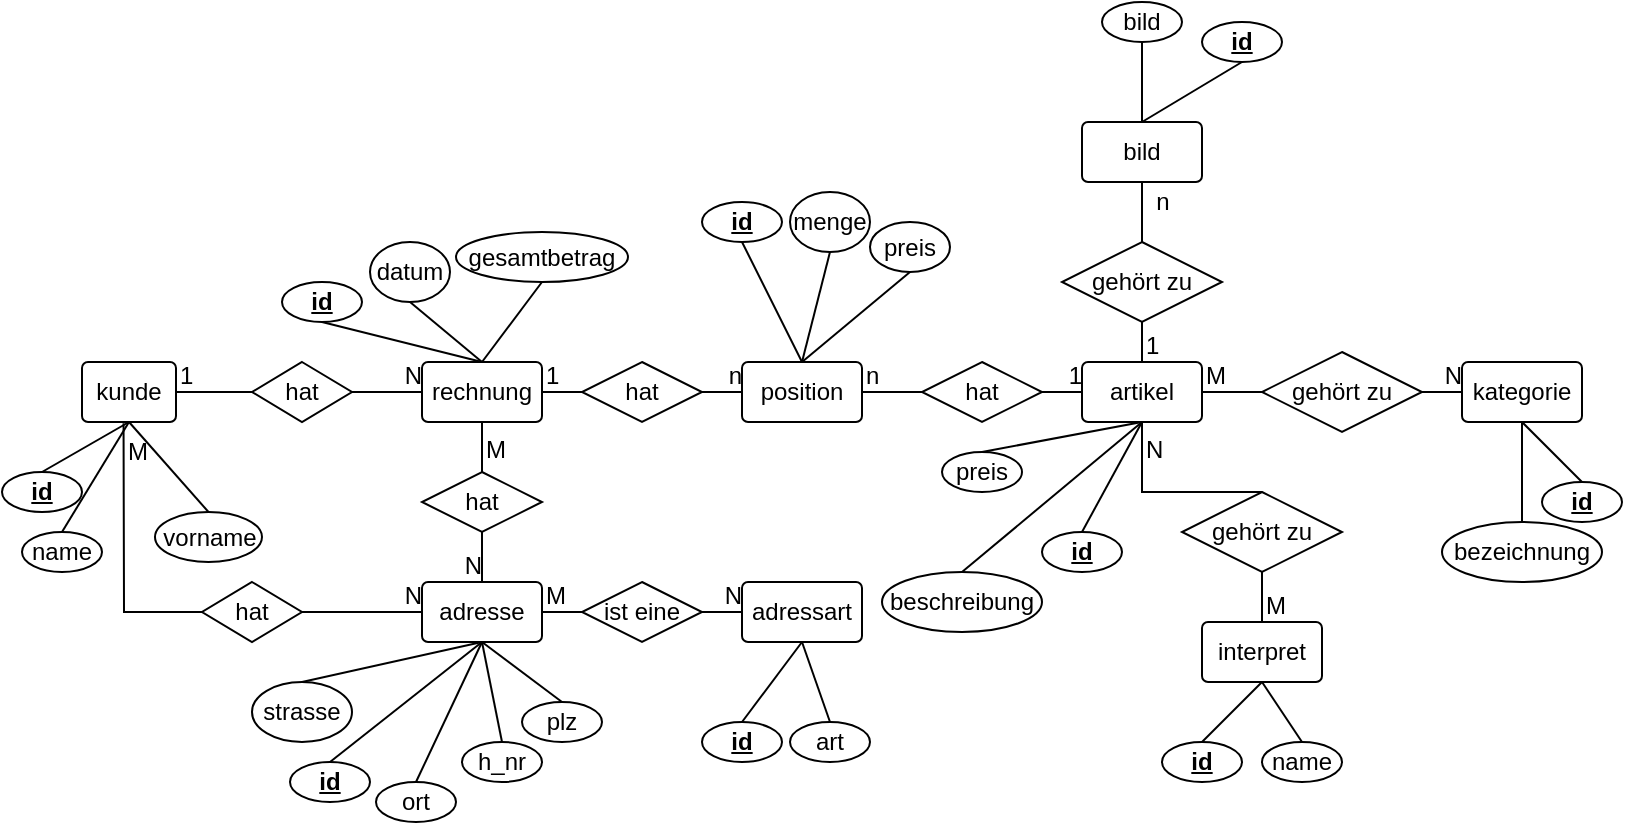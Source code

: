 <mxfile version="16.5.1" type="device"><diagram id="vr4srUJITIzzSfylrd9u" name="Seite-1"><mxGraphModel dx="917" dy="608" grid="1" gridSize="10" guides="1" tooltips="1" connect="1" arrows="1" fold="1" page="1" pageScale="1" pageWidth="827" pageHeight="1169" math="0" shadow="0"><root><mxCell id="0"/><mxCell id="1" parent="0"/><mxCell id="MsUYOweUg_s3ruYuK0v1-1" value="artikel" style="rounded=1;arcSize=10;whiteSpace=wrap;html=1;align=center;" vertex="1" parent="1"><mxGeometry x="540" y="290" width="60" height="30" as="geometry"/></mxCell><mxCell id="MsUYOweUg_s3ruYuK0v1-2" value="kategorie" style="rounded=1;arcSize=10;whiteSpace=wrap;html=1;align=center;" vertex="1" parent="1"><mxGeometry x="730" y="290" width="60" height="30" as="geometry"/></mxCell><mxCell id="MsUYOweUg_s3ruYuK0v1-4" value="" style="endArrow=none;html=1;rounded=0;entryX=0.5;entryY=1;entryDx=0;entryDy=0;exitX=0.5;exitY=0;exitDx=0;exitDy=0;" edge="1" parent="1" source="MsUYOweUg_s3ruYuK0v1-1" target="MsUYOweUg_s3ruYuK0v1-13"><mxGeometry relative="1" as="geometry"><mxPoint x="310" y="450" as="sourcePoint"/><mxPoint x="470" y="450" as="targetPoint"/></mxGeometry></mxCell><mxCell id="MsUYOweUg_s3ruYuK0v1-5" value="1" style="resizable=0;html=1;align=left;verticalAlign=bottom;" connectable="0" vertex="1" parent="MsUYOweUg_s3ruYuK0v1-4"><mxGeometry x="-1" relative="1" as="geometry"/></mxCell><mxCell id="MsUYOweUg_s3ruYuK0v1-6" value="N" style="resizable=0;html=1;align=right;verticalAlign=bottom;" connectable="0" vertex="1" parent="MsUYOweUg_s3ruYuK0v1-4"><mxGeometry x="1" relative="1" as="geometry"/></mxCell><mxCell id="MsUYOweUg_s3ruYuK0v1-7" value="" style="endArrow=none;html=1;rounded=0;entryX=0;entryY=0.5;entryDx=0;entryDy=0;exitX=1;exitY=0.5;exitDx=0;exitDy=0;startArrow=none;" edge="1" parent="1" source="MsUYOweUg_s3ruYuK0v1-3" target="MsUYOweUg_s3ruYuK0v1-2"><mxGeometry relative="1" as="geometry"><mxPoint x="430" y="309.66" as="sourcePoint"/><mxPoint x="590" y="309.66" as="targetPoint"/></mxGeometry></mxCell><mxCell id="MsUYOweUg_s3ruYuK0v1-9" value="N" style="resizable=0;html=1;align=right;verticalAlign=bottom;" connectable="0" vertex="1" parent="MsUYOweUg_s3ruYuK0v1-7"><mxGeometry x="1" relative="1" as="geometry"/></mxCell><mxCell id="MsUYOweUg_s3ruYuK0v1-3" value="gehört zu" style="shape=rhombus;perimeter=rhombusPerimeter;whiteSpace=wrap;html=1;align=center;" vertex="1" parent="1"><mxGeometry x="630" y="285" width="80" height="40" as="geometry"/></mxCell><mxCell id="MsUYOweUg_s3ruYuK0v1-10" value="" style="endArrow=none;html=1;rounded=0;entryX=0;entryY=0.5;entryDx=0;entryDy=0;exitX=1;exitY=0.5;exitDx=0;exitDy=0;" edge="1" parent="1" source="MsUYOweUg_s3ruYuK0v1-1" target="MsUYOweUg_s3ruYuK0v1-3"><mxGeometry relative="1" as="geometry"><mxPoint x="414" y="305" as="sourcePoint"/><mxPoint x="600" y="305" as="targetPoint"/></mxGeometry></mxCell><mxCell id="MsUYOweUg_s3ruYuK0v1-11" value="M" style="resizable=0;html=1;align=left;verticalAlign=bottom;" connectable="0" vertex="1" parent="MsUYOweUg_s3ruYuK0v1-10"><mxGeometry x="-1" relative="1" as="geometry"/></mxCell><mxCell id="MsUYOweUg_s3ruYuK0v1-13" value="bild" style="rounded=1;arcSize=10;whiteSpace=wrap;html=1;align=center;" vertex="1" parent="1"><mxGeometry x="540" y="170" width="60" height="30" as="geometry"/></mxCell><mxCell id="MsUYOweUg_s3ruYuK0v1-14" value="gehört zu" style="shape=rhombus;perimeter=rhombusPerimeter;whiteSpace=wrap;html=1;align=center;" vertex="1" parent="1"><mxGeometry x="530" y="230" width="80" height="40" as="geometry"/></mxCell><mxCell id="MsUYOweUg_s3ruYuK0v1-15" value="n" style="text;html=1;align=center;verticalAlign=middle;resizable=0;points=[];autosize=1;strokeColor=none;fillColor=none;" vertex="1" parent="1"><mxGeometry x="570" y="200" width="20" height="20" as="geometry"/></mxCell><mxCell id="MsUYOweUg_s3ruYuK0v1-16" value="&lt;b&gt;&lt;u&gt;id&lt;/u&gt;&lt;/b&gt;" style="ellipse;whiteSpace=wrap;html=1;align=center;" vertex="1" parent="1"><mxGeometry x="600" y="120" width="40" height="20" as="geometry"/></mxCell><mxCell id="MsUYOweUg_s3ruYuK0v1-17" value="" style="endArrow=none;html=1;rounded=0;exitX=0.5;exitY=1;exitDx=0;exitDy=0;entryX=0.5;entryY=0;entryDx=0;entryDy=0;" edge="1" parent="1" source="MsUYOweUg_s3ruYuK0v1-16" target="MsUYOweUg_s3ruYuK0v1-13"><mxGeometry relative="1" as="geometry"><mxPoint x="420" y="270" as="sourcePoint"/><mxPoint x="580" y="270" as="targetPoint"/></mxGeometry></mxCell><mxCell id="MsUYOweUg_s3ruYuK0v1-18" value="bild" style="ellipse;whiteSpace=wrap;html=1;align=center;" vertex="1" parent="1"><mxGeometry x="550" y="110" width="40" height="20" as="geometry"/></mxCell><mxCell id="MsUYOweUg_s3ruYuK0v1-19" value="" style="endArrow=none;html=1;rounded=0;exitX=0.5;exitY=1;exitDx=0;exitDy=0;entryX=0.5;entryY=0;entryDx=0;entryDy=0;" edge="1" parent="1" source="MsUYOweUg_s3ruYuK0v1-18" target="MsUYOweUg_s3ruYuK0v1-13"><mxGeometry relative="1" as="geometry"><mxPoint x="350" y="260" as="sourcePoint"/><mxPoint x="500" y="160" as="targetPoint"/></mxGeometry></mxCell><mxCell id="MsUYOweUg_s3ruYuK0v1-20" value="&lt;b&gt;&lt;u&gt;id&lt;/u&gt;&lt;/b&gt;" style="ellipse;whiteSpace=wrap;html=1;align=center;" vertex="1" parent="1"><mxGeometry x="520" y="375" width="40" height="20" as="geometry"/></mxCell><mxCell id="MsUYOweUg_s3ruYuK0v1-21" value="" style="endArrow=none;html=1;rounded=0;exitX=0.5;exitY=0;exitDx=0;exitDy=0;" edge="1" parent="1" source="MsUYOweUg_s3ruYuK0v1-20"><mxGeometry relative="1" as="geometry"><mxPoint x="430" y="500" as="sourcePoint"/><mxPoint x="570" y="320" as="targetPoint"/></mxGeometry></mxCell><mxCell id="MsUYOweUg_s3ruYuK0v1-22" value="name" style="ellipse;whiteSpace=wrap;html=1;align=center;" vertex="1" parent="1"><mxGeometry x="630" y="480" width="40" height="20" as="geometry"/></mxCell><mxCell id="MsUYOweUg_s3ruYuK0v1-23" value="" style="endArrow=none;html=1;rounded=0;exitX=0.5;exitY=0;exitDx=0;exitDy=0;entryX=0.5;entryY=1;entryDx=0;entryDy=0;" edge="1" parent="1" source="MsUYOweUg_s3ruYuK0v1-22" target="MsUYOweUg_s3ruYuK0v1-106"><mxGeometry relative="1" as="geometry"><mxPoint x="490" y="720" as="sourcePoint"/><mxPoint x="750" y="480" as="targetPoint"/></mxGeometry></mxCell><mxCell id="MsUYOweUg_s3ruYuK0v1-24" value="preis" style="ellipse;whiteSpace=wrap;html=1;align=center;" vertex="1" parent="1"><mxGeometry x="470" y="335" width="40" height="20" as="geometry"/></mxCell><mxCell id="MsUYOweUg_s3ruYuK0v1-25" value="" style="endArrow=none;html=1;rounded=0;exitX=0.5;exitY=0;exitDx=0;exitDy=0;entryX=0.5;entryY=1;entryDx=0;entryDy=0;" edge="1" parent="1" source="MsUYOweUg_s3ruYuK0v1-24" target="MsUYOweUg_s3ruYuK0v1-1"><mxGeometry relative="1" as="geometry"><mxPoint x="260" y="560" as="sourcePoint"/><mxPoint x="520" y="320" as="targetPoint"/></mxGeometry></mxCell><mxCell id="MsUYOweUg_s3ruYuK0v1-26" value="beschreibung" style="ellipse;whiteSpace=wrap;html=1;align=center;" vertex="1" parent="1"><mxGeometry x="440" y="395" width="80" height="30" as="geometry"/></mxCell><mxCell id="MsUYOweUg_s3ruYuK0v1-27" value="" style="endArrow=none;html=1;rounded=0;exitX=0.5;exitY=0;exitDx=0;exitDy=0;entryX=0.5;entryY=1;entryDx=0;entryDy=0;" edge="1" parent="1" source="MsUYOweUg_s3ruYuK0v1-26" target="MsUYOweUg_s3ruYuK0v1-1"><mxGeometry relative="1" as="geometry"><mxPoint x="330" y="580" as="sourcePoint"/><mxPoint x="590" y="340" as="targetPoint"/></mxGeometry></mxCell><mxCell id="MsUYOweUg_s3ruYuK0v1-28" value="&lt;b&gt;&lt;u&gt;id&lt;/u&gt;&lt;/b&gt;" style="ellipse;whiteSpace=wrap;html=1;align=center;" vertex="1" parent="1"><mxGeometry x="770" y="350" width="40" height="20" as="geometry"/></mxCell><mxCell id="MsUYOweUg_s3ruYuK0v1-29" value="" style="endArrow=none;html=1;rounded=0;exitX=0.5;exitY=0;exitDx=0;exitDy=0;entryX=0.5;entryY=1;entryDx=0;entryDy=0;" edge="1" parent="1" source="MsUYOweUg_s3ruYuK0v1-28" target="MsUYOweUg_s3ruYuK0v1-2"><mxGeometry relative="1" as="geometry"><mxPoint x="580" y="550" as="sourcePoint"/><mxPoint x="720" y="370" as="targetPoint"/></mxGeometry></mxCell><mxCell id="MsUYOweUg_s3ruYuK0v1-30" value="bezeichnung" style="ellipse;whiteSpace=wrap;html=1;align=center;" vertex="1" parent="1"><mxGeometry x="720" y="370" width="80" height="30" as="geometry"/></mxCell><mxCell id="MsUYOweUg_s3ruYuK0v1-31" value="" style="endArrow=none;html=1;rounded=0;exitX=0.5;exitY=0;exitDx=0;exitDy=0;entryX=0.5;entryY=1;entryDx=0;entryDy=0;" edge="1" parent="1" source="MsUYOweUg_s3ruYuK0v1-30" target="MsUYOweUg_s3ruYuK0v1-2"><mxGeometry relative="1" as="geometry"><mxPoint x="490" y="590" as="sourcePoint"/><mxPoint x="730" y="330" as="targetPoint"/></mxGeometry></mxCell><mxCell id="MsUYOweUg_s3ruYuK0v1-32" value="rechnung" style="rounded=1;arcSize=10;whiteSpace=wrap;html=1;align=center;" vertex="1" parent="1"><mxGeometry x="210" y="290" width="60" height="30" as="geometry"/></mxCell><mxCell id="MsUYOweUg_s3ruYuK0v1-33" value="position" style="rounded=1;arcSize=10;whiteSpace=wrap;html=1;align=center;" vertex="1" parent="1"><mxGeometry x="370" y="290" width="60" height="30" as="geometry"/></mxCell><mxCell id="MsUYOweUg_s3ruYuK0v1-34" value="adresse" style="rounded=1;arcSize=10;whiteSpace=wrap;html=1;align=center;" vertex="1" parent="1"><mxGeometry x="210" y="400" width="60" height="30" as="geometry"/></mxCell><mxCell id="MsUYOweUg_s3ruYuK0v1-35" value="adressart" style="rounded=1;arcSize=10;whiteSpace=wrap;html=1;align=center;" vertex="1" parent="1"><mxGeometry x="370" y="400" width="60" height="30" as="geometry"/></mxCell><mxCell id="MsUYOweUg_s3ruYuK0v1-36" value="&lt;b&gt;&lt;u&gt;id&lt;/u&gt;&lt;/b&gt;" style="ellipse;whiteSpace=wrap;html=1;align=center;" vertex="1" parent="1"><mxGeometry x="350" y="210" width="40" height="20" as="geometry"/></mxCell><mxCell id="MsUYOweUg_s3ruYuK0v1-37" value="" style="endArrow=none;html=1;rounded=0;exitX=0.5;exitY=1;exitDx=0;exitDy=0;entryX=0.5;entryY=0;entryDx=0;entryDy=0;" edge="1" parent="1" source="MsUYOweUg_s3ruYuK0v1-36" target="MsUYOweUg_s3ruYuK0v1-33"><mxGeometry relative="1" as="geometry"><mxPoint x="210" y="380" as="sourcePoint"/><mxPoint x="350" y="200" as="targetPoint"/></mxGeometry></mxCell><mxCell id="MsUYOweUg_s3ruYuK0v1-38" value="" style="endArrow=none;html=1;rounded=0;exitX=1;exitY=0.5;exitDx=0;exitDy=0;entryX=0;entryY=0.5;entryDx=0;entryDy=0;" edge="1" parent="1" source="MsUYOweUg_s3ruYuK0v1-33" target="MsUYOweUg_s3ruYuK0v1-1"><mxGeometry relative="1" as="geometry"><mxPoint x="420" y="270" as="sourcePoint"/><mxPoint x="580" y="270" as="targetPoint"/></mxGeometry></mxCell><mxCell id="MsUYOweUg_s3ruYuK0v1-39" value="n" style="resizable=0;html=1;align=left;verticalAlign=bottom;" connectable="0" vertex="1" parent="MsUYOweUg_s3ruYuK0v1-38"><mxGeometry x="-1" relative="1" as="geometry"/></mxCell><mxCell id="MsUYOweUg_s3ruYuK0v1-40" value="1" style="resizable=0;html=1;align=right;verticalAlign=bottom;" connectable="0" vertex="1" parent="MsUYOweUg_s3ruYuK0v1-38"><mxGeometry x="1" relative="1" as="geometry"/></mxCell><mxCell id="MsUYOweUg_s3ruYuK0v1-41" value="hat" style="shape=rhombus;perimeter=rhombusPerimeter;whiteSpace=wrap;html=1;align=center;" vertex="1" parent="1"><mxGeometry x="460" y="290" width="60" height="30" as="geometry"/></mxCell><mxCell id="MsUYOweUg_s3ruYuK0v1-42" value="menge" style="ellipse;whiteSpace=wrap;html=1;align=center;" vertex="1" parent="1"><mxGeometry x="394" y="205" width="40" height="30" as="geometry"/></mxCell><mxCell id="MsUYOweUg_s3ruYuK0v1-43" value="" style="endArrow=none;html=1;rounded=0;exitX=0.5;exitY=1;exitDx=0;exitDy=0;entryX=0.5;entryY=0;entryDx=0;entryDy=0;" edge="1" parent="1" source="MsUYOweUg_s3ruYuK0v1-42" target="MsUYOweUg_s3ruYuK0v1-33"><mxGeometry relative="1" as="geometry"><mxPoint x="160" y="380" as="sourcePoint"/><mxPoint x="470" y="140" as="targetPoint"/></mxGeometry></mxCell><mxCell id="MsUYOweUg_s3ruYuK0v1-44" value="preis" style="ellipse;whiteSpace=wrap;html=1;align=center;" vertex="1" parent="1"><mxGeometry x="434" y="220" width="40" height="25" as="geometry"/></mxCell><mxCell id="MsUYOweUg_s3ruYuK0v1-45" value="" style="endArrow=none;html=1;rounded=0;exitX=0.5;exitY=1;exitDx=0;exitDy=0;entryX=0.5;entryY=0;entryDx=0;entryDy=0;" edge="1" parent="1" source="MsUYOweUg_s3ruYuK0v1-44" target="MsUYOweUg_s3ruYuK0v1-33"><mxGeometry relative="1" as="geometry"><mxPoint x="226" y="380" as="sourcePoint"/><mxPoint x="466" y="290" as="targetPoint"/></mxGeometry></mxCell><mxCell id="MsUYOweUg_s3ruYuK0v1-46" value="" style="endArrow=none;html=1;rounded=0;entryX=0;entryY=0.5;entryDx=0;entryDy=0;exitX=1;exitY=0.5;exitDx=0;exitDy=0;" edge="1" parent="1" source="MsUYOweUg_s3ruYuK0v1-32"><mxGeometry relative="1" as="geometry"><mxPoint x="260" y="305" as="sourcePoint"/><mxPoint x="370" y="305" as="targetPoint"/></mxGeometry></mxCell><mxCell id="MsUYOweUg_s3ruYuK0v1-47" value="1" style="resizable=0;html=1;align=left;verticalAlign=bottom;" connectable="0" vertex="1" parent="MsUYOweUg_s3ruYuK0v1-46"><mxGeometry x="-1" relative="1" as="geometry"/></mxCell><mxCell id="MsUYOweUg_s3ruYuK0v1-48" value="n" style="resizable=0;html=1;align=right;verticalAlign=bottom;" connectable="0" vertex="1" parent="MsUYOweUg_s3ruYuK0v1-46"><mxGeometry x="1" relative="1" as="geometry"/></mxCell><mxCell id="MsUYOweUg_s3ruYuK0v1-49" value="hat" style="shape=rhombus;perimeter=rhombusPerimeter;whiteSpace=wrap;html=1;align=center;" vertex="1" parent="1"><mxGeometry x="290" y="290" width="60" height="30" as="geometry"/></mxCell><mxCell id="MsUYOweUg_s3ruYuK0v1-51" value="&lt;b&gt;&lt;u&gt;id&lt;/u&gt;&lt;/b&gt;" style="ellipse;whiteSpace=wrap;html=1;align=center;" vertex="1" parent="1"><mxGeometry x="140" y="250" width="40" height="20" as="geometry"/></mxCell><mxCell id="MsUYOweUg_s3ruYuK0v1-52" value="" style="endArrow=none;html=1;rounded=0;exitX=0.5;exitY=1;exitDx=0;exitDy=0;entryX=0.5;entryY=0;entryDx=0;entryDy=0;" edge="1" parent="1" source="MsUYOweUg_s3ruYuK0v1-51" target="MsUYOweUg_s3ruYuK0v1-32"><mxGeometry relative="1" as="geometry"><mxPoint x="40" y="380" as="sourcePoint"/><mxPoint x="230" y="290" as="targetPoint"/></mxGeometry></mxCell><mxCell id="MsUYOweUg_s3ruYuK0v1-53" value="datum" style="ellipse;whiteSpace=wrap;html=1;align=center;" vertex="1" parent="1"><mxGeometry x="184" y="230" width="40" height="30" as="geometry"/></mxCell><mxCell id="MsUYOweUg_s3ruYuK0v1-54" value="" style="endArrow=none;html=1;rounded=0;exitX=0.5;exitY=1;exitDx=0;exitDy=0;entryX=0.5;entryY=0;entryDx=0;entryDy=0;" edge="1" parent="1" source="MsUYOweUg_s3ruYuK0v1-53" target="MsUYOweUg_s3ruYuK0v1-32"><mxGeometry relative="1" as="geometry"><mxPoint x="6" y="395" as="sourcePoint"/><mxPoint x="246" y="305" as="targetPoint"/></mxGeometry></mxCell><mxCell id="MsUYOweUg_s3ruYuK0v1-55" value="gesamtbetrag" style="ellipse;whiteSpace=wrap;html=1;align=center;" vertex="1" parent="1"><mxGeometry x="227" y="225" width="86" height="25" as="geometry"/></mxCell><mxCell id="MsUYOweUg_s3ruYuK0v1-56" value="" style="endArrow=none;html=1;rounded=0;exitX=0.5;exitY=1;exitDx=0;exitDy=0;entryX=0.5;entryY=0;entryDx=0;entryDy=0;" edge="1" parent="1" source="MsUYOweUg_s3ruYuK0v1-55" target="MsUYOweUg_s3ruYuK0v1-32"><mxGeometry relative="1" as="geometry"><mxPoint x="66" y="375" as="sourcePoint"/><mxPoint x="240" y="285" as="targetPoint"/></mxGeometry></mxCell><mxCell id="MsUYOweUg_s3ruYuK0v1-58" value="" style="endArrow=none;html=1;rounded=0;exitX=0.5;exitY=1;exitDx=0;exitDy=0;entryX=0.5;entryY=0;entryDx=0;entryDy=0;startArrow=none;" edge="1" parent="1" source="MsUYOweUg_s3ruYuK0v1-57" target="MsUYOweUg_s3ruYuK0v1-34"><mxGeometry relative="1" as="geometry"><mxPoint x="420" y="270" as="sourcePoint"/><mxPoint x="580" y="270" as="targetPoint"/></mxGeometry></mxCell><mxCell id="MsUYOweUg_s3ruYuK0v1-60" value="N" style="resizable=0;html=1;align=right;verticalAlign=bottom;" connectable="0" vertex="1" parent="MsUYOweUg_s3ruYuK0v1-58"><mxGeometry x="1" relative="1" as="geometry"/></mxCell><mxCell id="MsUYOweUg_s3ruYuK0v1-57" value="hat" style="shape=rhombus;perimeter=rhombusPerimeter;whiteSpace=wrap;html=1;align=center;" vertex="1" parent="1"><mxGeometry x="210" y="345" width="60" height="30" as="geometry"/></mxCell><mxCell id="MsUYOweUg_s3ruYuK0v1-61" value="" style="endArrow=none;html=1;rounded=0;exitX=0.5;exitY=1;exitDx=0;exitDy=0;entryX=0.5;entryY=0;entryDx=0;entryDy=0;" edge="1" parent="1" source="MsUYOweUg_s3ruYuK0v1-32" target="MsUYOweUg_s3ruYuK0v1-57"><mxGeometry relative="1" as="geometry"><mxPoint x="240" y="320" as="sourcePoint"/><mxPoint x="240" y="400" as="targetPoint"/></mxGeometry></mxCell><mxCell id="MsUYOweUg_s3ruYuK0v1-62" value="M" style="resizable=0;html=1;align=left;verticalAlign=top;" connectable="0" vertex="1" parent="MsUYOweUg_s3ruYuK0v1-61"><mxGeometry x="-1" relative="1" as="geometry"/></mxCell><mxCell id="MsUYOweUg_s3ruYuK0v1-64" value="strasse" style="ellipse;whiteSpace=wrap;html=1;align=center;" vertex="1" parent="1"><mxGeometry x="125" y="450" width="50" height="30" as="geometry"/></mxCell><mxCell id="MsUYOweUg_s3ruYuK0v1-65" value="&lt;b&gt;&lt;u&gt;id&lt;/u&gt;&lt;/b&gt;" style="ellipse;whiteSpace=wrap;html=1;align=center;" vertex="1" parent="1"><mxGeometry x="350" y="470" width="40" height="20" as="geometry"/></mxCell><mxCell id="MsUYOweUg_s3ruYuK0v1-66" value="" style="endArrow=none;html=1;rounded=0;exitX=0.5;exitY=0;exitDx=0;exitDy=0;entryX=0.5;entryY=1;entryDx=0;entryDy=0;" edge="1" parent="1" source="MsUYOweUg_s3ruYuK0v1-65" target="MsUYOweUg_s3ruYuK0v1-35"><mxGeometry relative="1" as="geometry"><mxPoint x="270" y="600" as="sourcePoint"/><mxPoint x="470" y="510" as="targetPoint"/></mxGeometry></mxCell><mxCell id="MsUYOweUg_s3ruYuK0v1-67" value="&lt;b&gt;&lt;u&gt;id&lt;/u&gt;&lt;/b&gt;" style="ellipse;whiteSpace=wrap;html=1;align=center;" vertex="1" parent="1"><mxGeometry x="144" y="490" width="40" height="20" as="geometry"/></mxCell><mxCell id="MsUYOweUg_s3ruYuK0v1-68" value="" style="endArrow=none;html=1;rounded=0;exitX=0.5;exitY=0;exitDx=0;exitDy=0;entryX=0.5;entryY=1;entryDx=0;entryDy=0;" edge="1" parent="1" source="MsUYOweUg_s3ruYuK0v1-67" target="MsUYOweUg_s3ruYuK0v1-34"><mxGeometry relative="1" as="geometry"><mxPoint x="110" y="675" as="sourcePoint"/><mxPoint x="310" y="585" as="targetPoint"/></mxGeometry></mxCell><mxCell id="MsUYOweUg_s3ruYuK0v1-69" value="" style="endArrow=none;html=1;rounded=0;exitX=0.5;exitY=0;exitDx=0;exitDy=0;entryX=0.5;entryY=1;entryDx=0;entryDy=0;" edge="1" parent="1" source="MsUYOweUg_s3ruYuK0v1-64" target="MsUYOweUg_s3ruYuK0v1-34"><mxGeometry relative="1" as="geometry"><mxPoint x="260" y="545" as="sourcePoint"/><mxPoint x="250" y="440" as="targetPoint"/></mxGeometry></mxCell><mxCell id="MsUYOweUg_s3ruYuK0v1-70" value="h_nr" style="ellipse;whiteSpace=wrap;html=1;align=center;" vertex="1" parent="1"><mxGeometry x="230" y="480" width="40" height="20" as="geometry"/></mxCell><mxCell id="MsUYOweUg_s3ruYuK0v1-71" value="" style="endArrow=none;html=1;rounded=0;exitX=0.5;exitY=0;exitDx=0;exitDy=0;entryX=0.5;entryY=1;entryDx=0;entryDy=0;" edge="1" parent="1" source="MsUYOweUg_s3ruYuK0v1-70" target="MsUYOweUg_s3ruYuK0v1-34"><mxGeometry relative="1" as="geometry"><mxPoint x="340" y="555" as="sourcePoint"/><mxPoint x="320" y="440" as="targetPoint"/></mxGeometry></mxCell><mxCell id="MsUYOweUg_s3ruYuK0v1-72" value="plz" style="ellipse;whiteSpace=wrap;html=1;align=center;" vertex="1" parent="1"><mxGeometry x="260" y="460" width="40" height="20" as="geometry"/></mxCell><mxCell id="MsUYOweUg_s3ruYuK0v1-73" value="" style="endArrow=none;html=1;rounded=0;exitX=0.5;exitY=0;exitDx=0;exitDy=0;entryX=0.5;entryY=1;entryDx=0;entryDy=0;" edge="1" parent="1" source="MsUYOweUg_s3ruYuK0v1-72" target="MsUYOweUg_s3ruYuK0v1-34"><mxGeometry relative="1" as="geometry"><mxPoint x="390" y="545" as="sourcePoint"/><mxPoint x="290" y="420" as="targetPoint"/></mxGeometry></mxCell><mxCell id="MsUYOweUg_s3ruYuK0v1-74" value="ort" style="ellipse;whiteSpace=wrap;html=1;align=center;" vertex="1" parent="1"><mxGeometry x="187" y="500" width="40" height="20" as="geometry"/></mxCell><mxCell id="MsUYOweUg_s3ruYuK0v1-75" value="" style="endArrow=none;html=1;rounded=0;exitX=0.5;exitY=0;exitDx=0;exitDy=0;entryX=0.5;entryY=1;entryDx=0;entryDy=0;" edge="1" parent="1" source="MsUYOweUg_s3ruYuK0v1-74" target="MsUYOweUg_s3ruYuK0v1-34"><mxGeometry relative="1" as="geometry"><mxPoint x="364" y="595" as="sourcePoint"/><mxPoint x="264" y="470" as="targetPoint"/></mxGeometry></mxCell><mxCell id="MsUYOweUg_s3ruYuK0v1-77" value="art" style="ellipse;whiteSpace=wrap;html=1;align=center;" vertex="1" parent="1"><mxGeometry x="394" y="470" width="40" height="20" as="geometry"/></mxCell><mxCell id="MsUYOweUg_s3ruYuK0v1-78" value="" style="endArrow=none;html=1;rounded=0;exitX=0.5;exitY=0;exitDx=0;exitDy=0;entryX=0.5;entryY=1;entryDx=0;entryDy=0;" edge="1" parent="1" source="MsUYOweUg_s3ruYuK0v1-77" target="MsUYOweUg_s3ruYuK0v1-35"><mxGeometry relative="1" as="geometry"><mxPoint x="574" y="575" as="sourcePoint"/><mxPoint x="424" y="460" as="targetPoint"/></mxGeometry></mxCell><mxCell id="MsUYOweUg_s3ruYuK0v1-79" value="" style="endArrow=none;html=1;rounded=0;exitX=1;exitY=0.5;exitDx=0;exitDy=0;startArrow=none;" edge="1" parent="1" source="MsUYOweUg_s3ruYuK0v1-76"><mxGeometry relative="1" as="geometry"><mxPoint x="224" y="414.76" as="sourcePoint"/><mxPoint x="370" y="415" as="targetPoint"/></mxGeometry></mxCell><mxCell id="MsUYOweUg_s3ruYuK0v1-81" value="N" style="resizable=0;html=1;align=right;verticalAlign=bottom;" connectable="0" vertex="1" parent="MsUYOweUg_s3ruYuK0v1-79"><mxGeometry x="1" relative="1" as="geometry"/></mxCell><mxCell id="MsUYOweUg_s3ruYuK0v1-76" value="ist eine" style="shape=rhombus;perimeter=rhombusPerimeter;whiteSpace=wrap;html=1;align=center;" vertex="1" parent="1"><mxGeometry x="290" y="400" width="60" height="30" as="geometry"/></mxCell><mxCell id="MsUYOweUg_s3ruYuK0v1-82" value="" style="endArrow=none;html=1;rounded=0;exitX=1;exitY=0.5;exitDx=0;exitDy=0;" edge="1" parent="1" source="MsUYOweUg_s3ruYuK0v1-34" target="MsUYOweUg_s3ruYuK0v1-76"><mxGeometry relative="1" as="geometry"><mxPoint x="270" y="415" as="sourcePoint"/><mxPoint x="370" y="415" as="targetPoint"/></mxGeometry></mxCell><mxCell id="MsUYOweUg_s3ruYuK0v1-83" value="M" style="resizable=0;html=1;align=left;verticalAlign=bottom;" connectable="0" vertex="1" parent="MsUYOweUg_s3ruYuK0v1-82"><mxGeometry x="-1" relative="1" as="geometry"/></mxCell><mxCell id="MsUYOweUg_s3ruYuK0v1-85" value="kunde" style="rounded=1;arcSize=10;whiteSpace=wrap;html=1;align=center;" vertex="1" parent="1"><mxGeometry x="40" y="290" width="47" height="30" as="geometry"/></mxCell><mxCell id="MsUYOweUg_s3ruYuK0v1-86" value="&lt;b&gt;&lt;u&gt;id&lt;/u&gt;&lt;/b&gt;" style="ellipse;whiteSpace=wrap;html=1;align=center;" vertex="1" parent="1"><mxGeometry y="345" width="40" height="20" as="geometry"/></mxCell><mxCell id="MsUYOweUg_s3ruYuK0v1-87" value="" style="endArrow=none;html=1;rounded=0;exitX=0.5;exitY=0;exitDx=0;exitDy=0;entryX=0.5;entryY=1;entryDx=0;entryDy=0;" edge="1" parent="1" source="MsUYOweUg_s3ruYuK0v1-86" target="MsUYOweUg_s3ruYuK0v1-85"><mxGeometry relative="1" as="geometry"><mxPoint x="50" y="415" as="sourcePoint"/><mxPoint x="50" y="370" as="targetPoint"/></mxGeometry></mxCell><mxCell id="MsUYOweUg_s3ruYuK0v1-88" value="name" style="ellipse;whiteSpace=wrap;html=1;align=center;" vertex="1" parent="1"><mxGeometry x="10" y="375" width="40" height="20" as="geometry"/></mxCell><mxCell id="MsUYOweUg_s3ruYuK0v1-89" value="" style="endArrow=none;html=1;rounded=0;exitX=0.5;exitY=0;exitDx=0;exitDy=0;entryX=0.5;entryY=1;entryDx=0;entryDy=0;" edge="1" parent="1" source="MsUYOweUg_s3ruYuK0v1-88" target="MsUYOweUg_s3ruYuK0v1-85"><mxGeometry relative="1" as="geometry"><mxPoint x="100" y="415" as="sourcePoint"/><mxPoint x="80" y="340" as="targetPoint"/></mxGeometry></mxCell><mxCell id="MsUYOweUg_s3ruYuK0v1-92" value="" style="endArrow=none;html=1;rounded=0;exitX=1;exitY=0.5;exitDx=0;exitDy=0;entryX=0;entryY=0.5;entryDx=0;entryDy=0;startArrow=none;" edge="1" parent="1" source="MsUYOweUg_s3ruYuK0v1-90" target="MsUYOweUg_s3ruYuK0v1-32"><mxGeometry relative="1" as="geometry"><mxPoint x="200" y="410" as="sourcePoint"/><mxPoint x="360" y="410" as="targetPoint"/></mxGeometry></mxCell><mxCell id="MsUYOweUg_s3ruYuK0v1-94" value="N" style="resizable=0;html=1;align=right;verticalAlign=bottom;" connectable="0" vertex="1" parent="MsUYOweUg_s3ruYuK0v1-92"><mxGeometry x="1" relative="1" as="geometry"/></mxCell><mxCell id="MsUYOweUg_s3ruYuK0v1-90" value="hat" style="shape=rhombus;perimeter=rhombusPerimeter;whiteSpace=wrap;html=1;align=center;" vertex="1" parent="1"><mxGeometry x="125" y="290" width="50" height="30" as="geometry"/></mxCell><mxCell id="MsUYOweUg_s3ruYuK0v1-95" value="" style="endArrow=none;html=1;rounded=0;exitX=1;exitY=0.5;exitDx=0;exitDy=0;entryX=0;entryY=0.5;entryDx=0;entryDy=0;" edge="1" parent="1" source="MsUYOweUg_s3ruYuK0v1-85" target="MsUYOweUg_s3ruYuK0v1-90"><mxGeometry relative="1" as="geometry"><mxPoint x="87" y="305" as="sourcePoint"/><mxPoint x="210" y="305" as="targetPoint"/></mxGeometry></mxCell><mxCell id="MsUYOweUg_s3ruYuK0v1-96" value="1" style="resizable=0;html=1;align=left;verticalAlign=bottom;" connectable="0" vertex="1" parent="MsUYOweUg_s3ruYuK0v1-95"><mxGeometry x="-1" relative="1" as="geometry"/></mxCell><mxCell id="MsUYOweUg_s3ruYuK0v1-98" value="" style="endArrow=none;html=1;rounded=0;exitX=1;exitY=0.5;exitDx=0;exitDy=0;entryX=0;entryY=0.5;entryDx=0;entryDy=0;startArrow=none;" edge="1" parent="1" source="MsUYOweUg_s3ruYuK0v1-91" target="MsUYOweUg_s3ruYuK0v1-34"><mxGeometry relative="1" as="geometry"><mxPoint x="200" y="410" as="sourcePoint"/><mxPoint x="360" y="410" as="targetPoint"/></mxGeometry></mxCell><mxCell id="MsUYOweUg_s3ruYuK0v1-100" value="N" style="resizable=0;html=1;align=right;verticalAlign=bottom;" connectable="0" vertex="1" parent="MsUYOweUg_s3ruYuK0v1-98"><mxGeometry x="1" relative="1" as="geometry"/></mxCell><mxCell id="MsUYOweUg_s3ruYuK0v1-91" value="hat" style="shape=rhombus;perimeter=rhombusPerimeter;whiteSpace=wrap;html=1;align=center;" vertex="1" parent="1"><mxGeometry x="100" y="400" width="50" height="30" as="geometry"/></mxCell><mxCell id="MsUYOweUg_s3ruYuK0v1-101" value="" style="endArrow=none;html=1;rounded=0;exitX=0.442;exitY=1.021;exitDx=0;exitDy=0;exitPerimeter=0;entryX=0;entryY=0.5;entryDx=0;entryDy=0;" edge="1" parent="1" source="MsUYOweUg_s3ruYuK0v1-85" target="MsUYOweUg_s3ruYuK0v1-91"><mxGeometry relative="1" as="geometry"><mxPoint x="60.774" y="320.63" as="sourcePoint"/><mxPoint x="210" y="415" as="targetPoint"/><Array as="points"><mxPoint x="61" y="415"/></Array></mxGeometry></mxCell><mxCell id="MsUYOweUg_s3ruYuK0v1-102" value="M" style="resizable=0;html=1;align=left;verticalAlign=top;" connectable="0" vertex="1" parent="MsUYOweUg_s3ruYuK0v1-101"><mxGeometry x="-1" relative="1" as="geometry"/></mxCell><mxCell id="MsUYOweUg_s3ruYuK0v1-104" value="vorname" style="ellipse;whiteSpace=wrap;html=1;align=center;" vertex="1" parent="1"><mxGeometry x="76.5" y="365" width="53.5" height="25" as="geometry"/></mxCell><mxCell id="MsUYOweUg_s3ruYuK0v1-105" value="" style="endArrow=none;html=1;rounded=0;exitX=0.5;exitY=0;exitDx=0;exitDy=0;entryX=0.5;entryY=1;entryDx=0;entryDy=0;" edge="1" parent="1" source="MsUYOweUg_s3ruYuK0v1-104" target="MsUYOweUg_s3ruYuK0v1-85"><mxGeometry relative="1" as="geometry"><mxPoint x="166.5" y="405" as="sourcePoint"/><mxPoint x="130" y="310" as="targetPoint"/></mxGeometry></mxCell><mxCell id="MsUYOweUg_s3ruYuK0v1-106" value="interpret" style="rounded=1;arcSize=10;whiteSpace=wrap;html=1;align=center;" vertex="1" parent="1"><mxGeometry x="600" y="420" width="60" height="30" as="geometry"/></mxCell><mxCell id="MsUYOweUg_s3ruYuK0v1-107" value="&lt;b&gt;&lt;u&gt;id&lt;/u&gt;&lt;/b&gt;" style="ellipse;whiteSpace=wrap;html=1;align=center;" vertex="1" parent="1"><mxGeometry x="580" y="480" width="40" height="20" as="geometry"/></mxCell><mxCell id="MsUYOweUg_s3ruYuK0v1-108" value="" style="endArrow=none;html=1;rounded=0;exitX=0.5;exitY=0;exitDx=0;exitDy=0;entryX=0.5;entryY=1;entryDx=0;entryDy=0;" edge="1" parent="1" source="MsUYOweUg_s3ruYuK0v1-107" target="MsUYOweUg_s3ruYuK0v1-106"><mxGeometry relative="1" as="geometry"><mxPoint x="530" y="630" as="sourcePoint"/><mxPoint x="670" y="450" as="targetPoint"/></mxGeometry></mxCell><mxCell id="MsUYOweUg_s3ruYuK0v1-110" value="" style="endArrow=none;html=1;rounded=0;exitX=0.5;exitY=0;exitDx=0;exitDy=0;startArrow=none;" edge="1" parent="1" source="MsUYOweUg_s3ruYuK0v1-109"><mxGeometry relative="1" as="geometry"><mxPoint x="290" y="360" as="sourcePoint"/><mxPoint x="570" y="320" as="targetPoint"/><Array as="points"><mxPoint x="570" y="355"/></Array></mxGeometry></mxCell><mxCell id="MsUYOweUg_s3ruYuK0v1-112" value="N" style="resizable=0;html=1;align=left;verticalAlign=top;" connectable="0" vertex="1" parent="MsUYOweUg_s3ruYuK0v1-110"><mxGeometry x="1" relative="1" as="geometry"/></mxCell><mxCell id="MsUYOweUg_s3ruYuK0v1-109" value="gehört zu" style="shape=rhombus;perimeter=rhombusPerimeter;whiteSpace=wrap;html=1;align=center;" vertex="1" parent="1"><mxGeometry x="590" y="355" width="80" height="40" as="geometry"/></mxCell><mxCell id="MsUYOweUg_s3ruYuK0v1-113" value="" style="endArrow=none;html=1;rounded=0;exitX=0.5;exitY=0;exitDx=0;exitDy=0;" edge="1" parent="1" source="MsUYOweUg_s3ruYuK0v1-106" target="MsUYOweUg_s3ruYuK0v1-109"><mxGeometry relative="1" as="geometry"><mxPoint x="630" y="420" as="sourcePoint"/><mxPoint x="570" y="320" as="targetPoint"/></mxGeometry></mxCell><mxCell id="MsUYOweUg_s3ruYuK0v1-114" value="M" style="resizable=0;html=1;align=left;verticalAlign=bottom;" connectable="0" vertex="1" parent="MsUYOweUg_s3ruYuK0v1-113"><mxGeometry x="-1" relative="1" as="geometry"/></mxCell></root></mxGraphModel></diagram></mxfile>